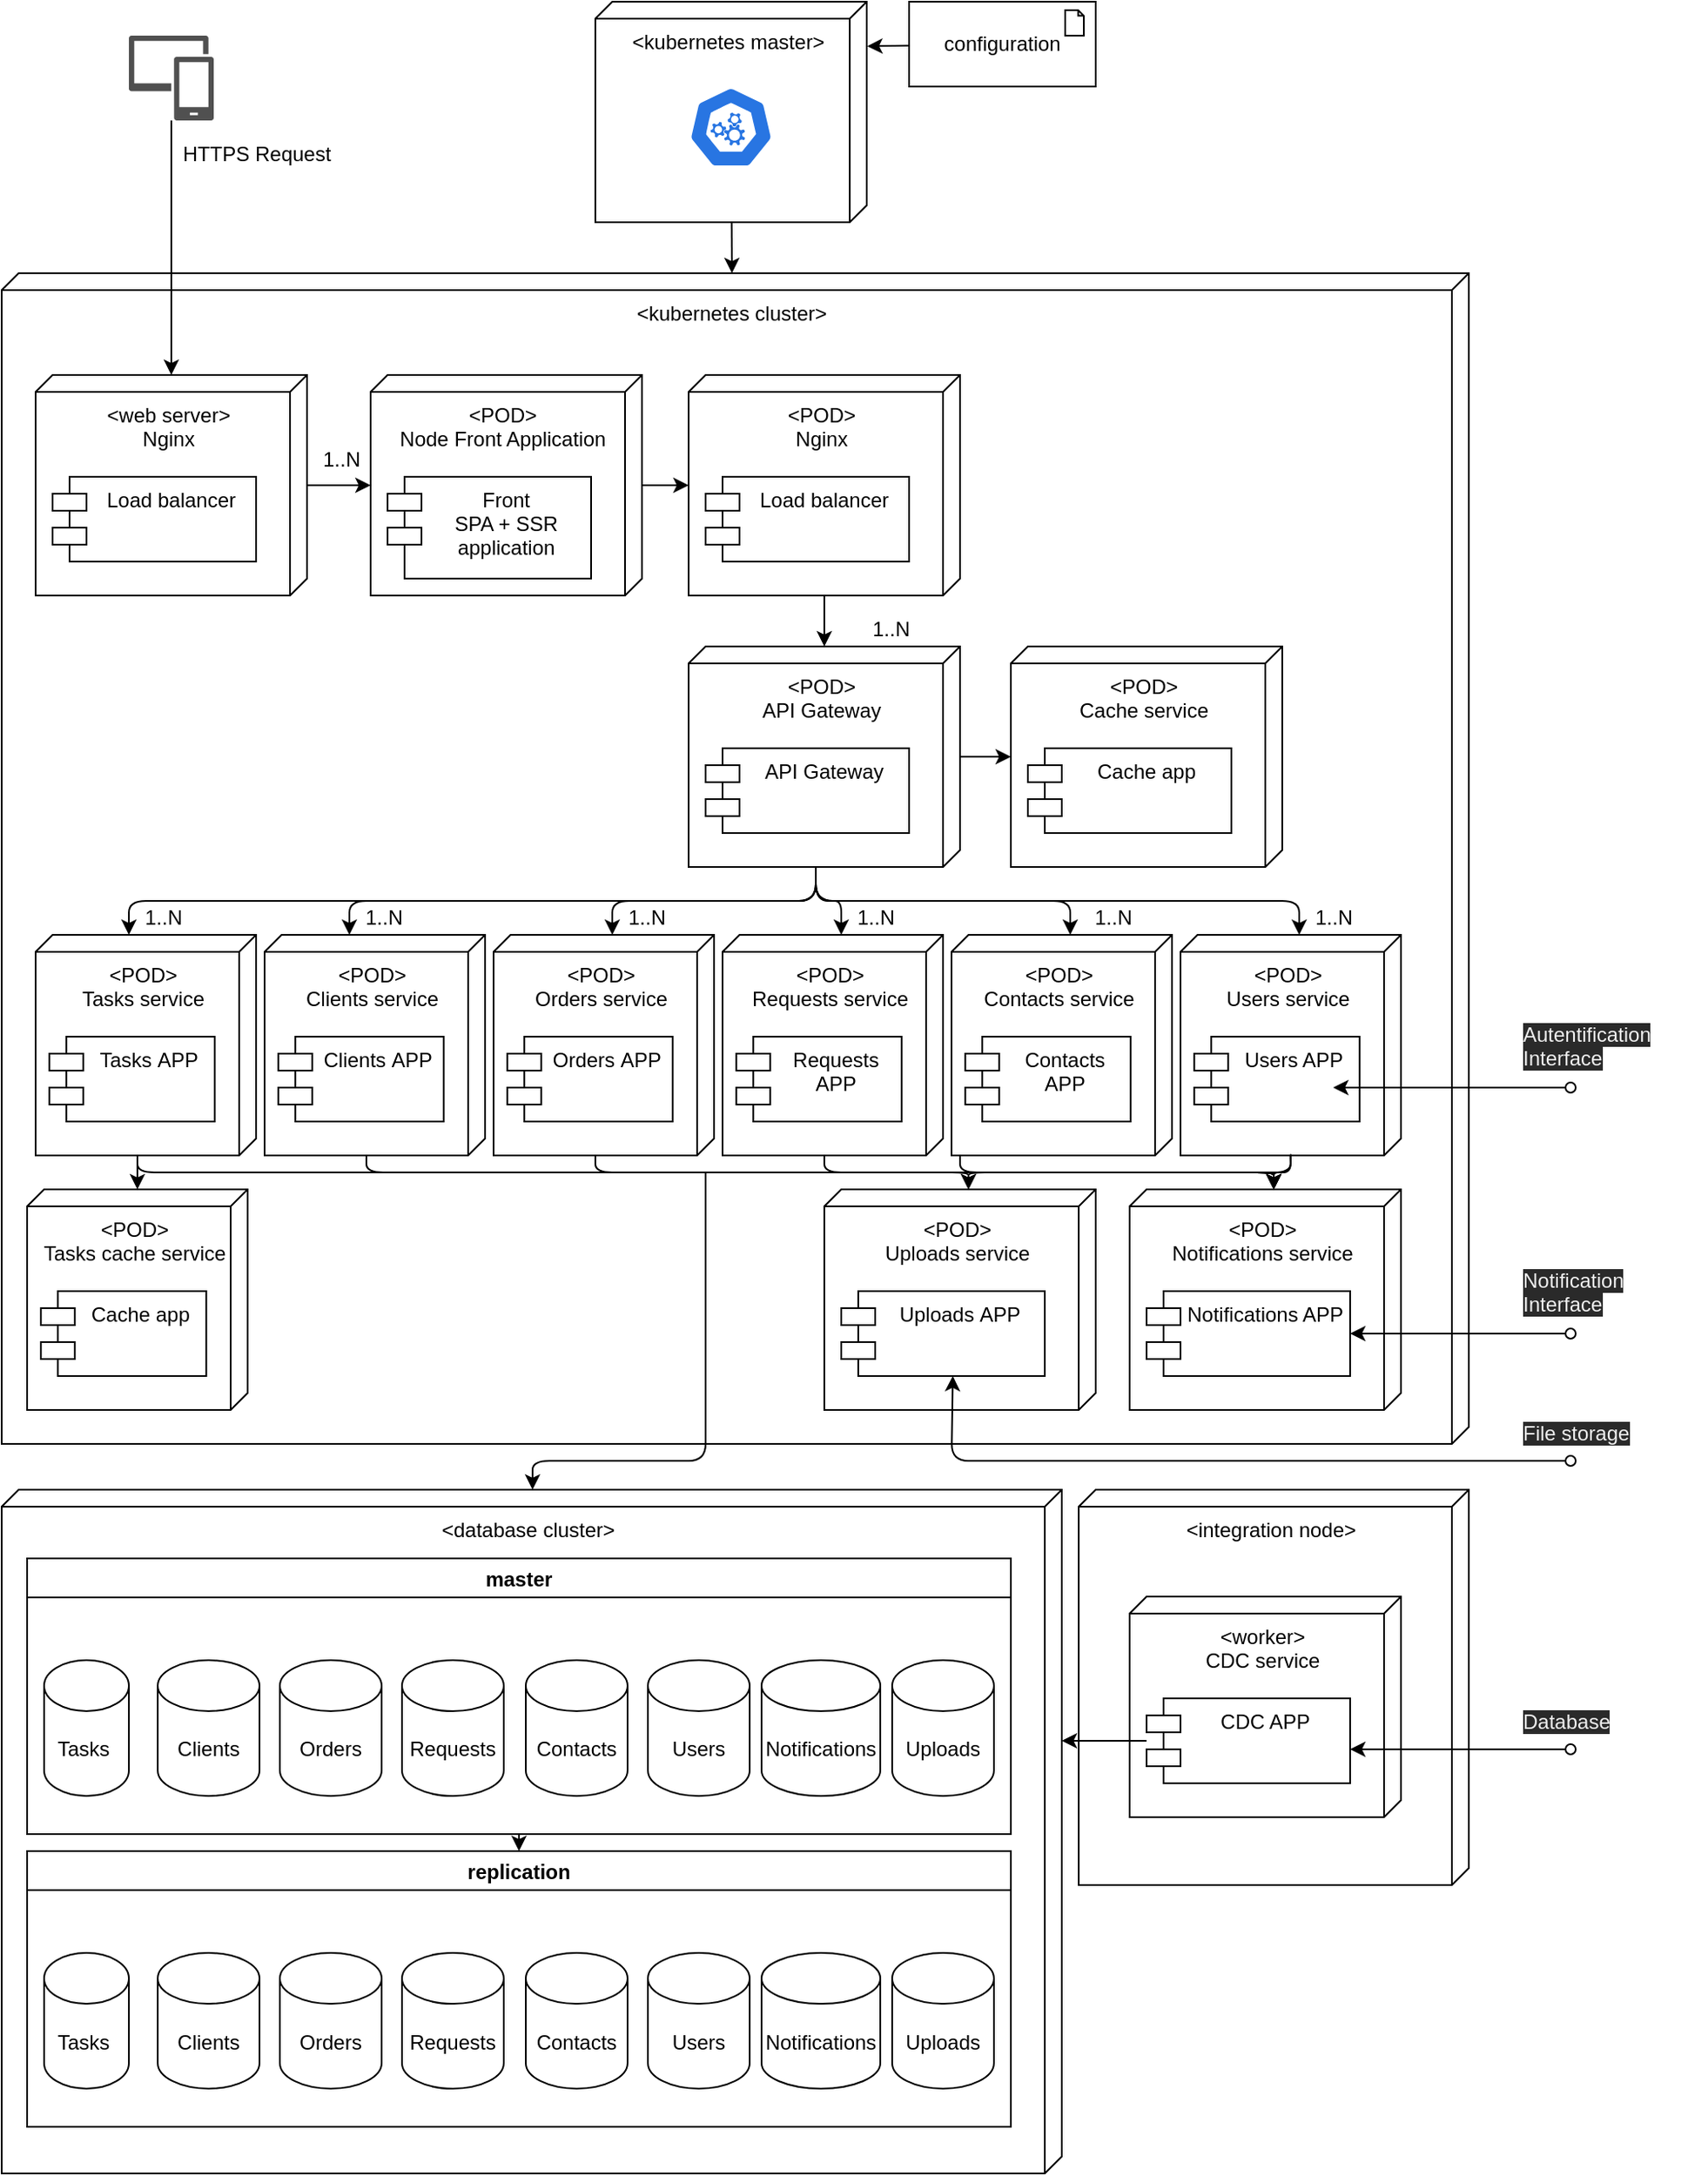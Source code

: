 <mxfile pages="4">
    <diagram name="deployment" id="a8BqA9UVd5ujnqgujZyD">
        <mxGraphModel dx="2200" dy="1107" grid="1" gridSize="10" guides="1" tooltips="1" connect="1" arrows="1" fold="1" page="1" pageScale="1" pageWidth="1169" pageHeight="827" math="0" shadow="0">
            <root>
                <mxCell id="_FKhUdgU6OP6JG6v3VSw-0"/>
                <mxCell id="_FKhUdgU6OP6JG6v3VSw-1" parent="_FKhUdgU6OP6JG6v3VSw-0"/>
                <mxCell id="101" value="&amp;lt;integration node&amp;gt;" style="verticalAlign=top;align=center;shape=cube;size=10;direction=south;fontStyle=0;html=1;boundedLbl=1;spacingLeft=5;" parent="_FKhUdgU6OP6JG6v3VSw-1" vertex="1">
                    <mxGeometry x="710" y="957" width="230" height="233" as="geometry"/>
                </mxCell>
                <mxCell id="2" value="&amp;lt;kubernetes cluster&amp;gt;" style="verticalAlign=top;align=center;shape=cube;size=10;direction=south;fontStyle=0;html=1;boundedLbl=1;spacingLeft=5;" parent="_FKhUdgU6OP6JG6v3VSw-1" vertex="1">
                    <mxGeometry x="75" y="240" width="865" height="690" as="geometry"/>
                </mxCell>
                <mxCell id="9" style="edgeStyle=none;html=1;" parent="_FKhUdgU6OP6JG6v3VSw-1" source="5" target="2" edge="1">
                    <mxGeometry relative="1" as="geometry"/>
                </mxCell>
                <mxCell id="18" value="" style="group" parent="_FKhUdgU6OP6JG6v3VSw-1" vertex="1" connectable="0">
                    <mxGeometry x="425" y="80" width="160" height="130" as="geometry"/>
                </mxCell>
                <mxCell id="5" value="&amp;lt;kubernetes master&amp;gt;" style="verticalAlign=top;align=center;shape=cube;size=10;direction=south;fontStyle=0;html=1;boundedLbl=1;spacingLeft=5;" parent="18" vertex="1">
                    <mxGeometry width="160" height="130" as="geometry"/>
                </mxCell>
                <mxCell id="8" value="" style="sketch=0;html=1;dashed=0;whitespace=wrap;fillColor=#2875E2;strokeColor=#ffffff;points=[[0.005,0.63,0],[0.1,0.2,0],[0.9,0.2,0],[0.5,0,0],[0.995,0.63,0],[0.72,0.99,0],[0.5,1,0],[0.28,0.99,0]];shape=mxgraph.kubernetes.icon;prIcon=master" parent="18" vertex="1">
                    <mxGeometry x="55" y="50" width="50" height="48" as="geometry"/>
                </mxCell>
                <mxCell id="19" value="" style="group" parent="_FKhUdgU6OP6JG6v3VSw-1" vertex="1" connectable="0">
                    <mxGeometry x="292.5" y="300" width="160" height="130" as="geometry"/>
                </mxCell>
                <mxCell id="15" value="&amp;lt;POD&amp;gt;&lt;br&gt;Node Front Application" style="verticalAlign=top;align=center;shape=cube;size=10;direction=south;html=1;boundedLbl=1;spacingLeft=5;" parent="19" vertex="1">
                    <mxGeometry width="160" height="130" as="geometry"/>
                </mxCell>
                <mxCell id="16" value="Front &#10;SPA + SSR &#10;application" style="shape=module;align=left;spacingLeft=20;align=center;verticalAlign=top;" parent="19" vertex="1">
                    <mxGeometry x="10" y="60" width="120" height="60" as="geometry"/>
                </mxCell>
                <mxCell id="20" value="" style="group" parent="_FKhUdgU6OP6JG6v3VSw-1" vertex="1" connectable="0">
                    <mxGeometry x="95" y="300" width="160" height="130" as="geometry"/>
                </mxCell>
                <mxCell id="21" value="&amp;lt;web server&amp;gt;&lt;br&gt;Nginx&lt;br&gt;&lt;br&gt;" style="verticalAlign=top;align=center;shape=cube;size=10;direction=south;html=1;boundedLbl=1;spacingLeft=5;" parent="20" vertex="1">
                    <mxGeometry width="160" height="130" relative="1" as="geometry">
                        <mxPoint as="offset"/>
                    </mxGeometry>
                </mxCell>
                <mxCell id="22" value="Load balancer" style="shape=module;align=left;spacingLeft=20;align=center;verticalAlign=top;" parent="20" vertex="1">
                    <mxGeometry x="10" y="60" width="120" height="50" as="geometry"/>
                </mxCell>
                <mxCell id="23" style="edgeStyle=none;html=1;" parent="20" source="21" target="15" edge="1">
                    <mxGeometry relative="1" as="geometry"/>
                </mxCell>
                <mxCell id="24" value="1..N" style="text;html=1;align=center;verticalAlign=middle;resizable=0;points=[];autosize=1;strokeColor=none;fillColor=none;" parent="_FKhUdgU6OP6JG6v3VSw-1" vertex="1">
                    <mxGeometry x="255" y="340" width="40" height="20" as="geometry"/>
                </mxCell>
                <mxCell id="30" value="" style="group" parent="_FKhUdgU6OP6JG6v3VSw-1" vertex="1" connectable="0">
                    <mxGeometry x="480" y="460" width="160" height="130" as="geometry"/>
                </mxCell>
                <mxCell id="31" value="&amp;lt;POD&amp;gt;&lt;br&gt;API Gateway" style="verticalAlign=top;align=center;shape=cube;size=10;direction=south;html=1;boundedLbl=1;spacingLeft=5;" parent="30" vertex="1">
                    <mxGeometry width="160" height="130" as="geometry"/>
                </mxCell>
                <mxCell id="32" value="API Gateway" style="shape=module;align=left;spacingLeft=20;align=center;verticalAlign=top;" parent="30" vertex="1">
                    <mxGeometry x="10" y="60" width="120" height="50" as="geometry"/>
                </mxCell>
                <mxCell id="33" value="" style="group" parent="_FKhUdgU6OP6JG6v3VSw-1" vertex="1" connectable="0">
                    <mxGeometry x="480" y="300" width="160" height="130" as="geometry"/>
                </mxCell>
                <mxCell id="34" value="&amp;lt;POD&amp;gt;&lt;br&gt;Nginx&lt;br&gt;" style="verticalAlign=top;align=center;shape=cube;size=10;direction=south;html=1;boundedLbl=1;spacingLeft=5;" parent="33" vertex="1">
                    <mxGeometry width="160" height="130" relative="1" as="geometry">
                        <mxPoint as="offset"/>
                    </mxGeometry>
                </mxCell>
                <mxCell id="35" value="Load balancer" style="shape=module;align=left;spacingLeft=20;align=center;verticalAlign=top;" parent="33" vertex="1">
                    <mxGeometry x="10" y="60" width="120" height="50" as="geometry"/>
                </mxCell>
                <mxCell id="36" style="edgeStyle=none;html=1;" parent="33" source="34" edge="1">
                    <mxGeometry relative="1" as="geometry"/>
                </mxCell>
                <mxCell id="37" style="edgeStyle=none;html=1;" parent="33" source="34" target="31" edge="1">
                    <mxGeometry relative="1" as="geometry"/>
                </mxCell>
                <mxCell id="41" value="" style="group" parent="_FKhUdgU6OP6JG6v3VSw-1" vertex="1" connectable="0">
                    <mxGeometry x="95" y="630" width="130" height="130" as="geometry"/>
                </mxCell>
                <mxCell id="42" value="&amp;lt;POD&amp;gt;&lt;br&gt;Tasks service" style="verticalAlign=top;align=center;shape=cube;size=10;direction=south;html=1;boundedLbl=1;spacingLeft=5;" parent="41" vertex="1">
                    <mxGeometry width="130" height="130" as="geometry"/>
                </mxCell>
                <mxCell id="43" value="Tasks APP" style="shape=module;align=left;spacingLeft=20;align=center;verticalAlign=top;" parent="41" vertex="1">
                    <mxGeometry x="8.125" y="60" width="97.5" height="50" as="geometry"/>
                </mxCell>
                <mxCell id="50" value="" style="group" parent="_FKhUdgU6OP6JG6v3VSw-1" vertex="1" connectable="0">
                    <mxGeometry x="670" y="460" width="160" height="130" as="geometry"/>
                </mxCell>
                <mxCell id="51" value="&amp;lt;POD&amp;gt;&lt;br&gt;Cache service" style="verticalAlign=top;align=center;shape=cube;size=10;direction=south;html=1;boundedLbl=1;spacingLeft=5;" parent="50" vertex="1">
                    <mxGeometry width="160" height="130" as="geometry"/>
                </mxCell>
                <mxCell id="52" value="Cache app" style="shape=module;align=left;spacingLeft=20;align=center;verticalAlign=top;" parent="50" vertex="1">
                    <mxGeometry x="10" y="60" width="120" height="50" as="geometry"/>
                </mxCell>
                <mxCell id="57" style="edgeStyle=none;html=1;" parent="_FKhUdgU6OP6JG6v3VSw-1" source="56" target="21" edge="1">
                    <mxGeometry relative="1" as="geometry"/>
                </mxCell>
                <mxCell id="56" value="" style="sketch=0;pointerEvents=1;shadow=0;dashed=0;html=1;strokeColor=none;labelPosition=center;verticalLabelPosition=bottom;verticalAlign=top;align=center;fillColor=#505050;shape=mxgraph.mscae.intune.device_group" parent="_FKhUdgU6OP6JG6v3VSw-1" vertex="1">
                    <mxGeometry x="150" y="100" width="50" height="50" as="geometry"/>
                </mxCell>
                <mxCell id="58" value="HTTPS Request" style="text;html=1;align=center;verticalAlign=middle;resizable=0;points=[];autosize=1;strokeColor=none;fillColor=none;" parent="_FKhUdgU6OP6JG6v3VSw-1" vertex="1">
                    <mxGeometry x="175" y="160" width="100" height="20" as="geometry"/>
                </mxCell>
                <mxCell id="62" value="" style="group" parent="_FKhUdgU6OP6JG6v3VSw-1" vertex="1" connectable="0">
                    <mxGeometry x="740" y="780" width="160" height="130" as="geometry"/>
                </mxCell>
                <mxCell id="63" value="&amp;lt;POD&amp;gt;&lt;br&gt;Notifications&amp;nbsp;service" style="verticalAlign=top;align=center;shape=cube;size=10;direction=south;html=1;boundedLbl=1;spacingLeft=5;" parent="62" vertex="1">
                    <mxGeometry width="160" height="130" as="geometry"/>
                </mxCell>
                <mxCell id="64" value="Notifications APP" style="shape=module;align=left;spacingLeft=20;align=center;verticalAlign=top;" parent="62" vertex="1">
                    <mxGeometry x="10" y="60" width="120" height="50" as="geometry"/>
                </mxCell>
                <mxCell id="70" style="edgeStyle=none;html=1;" parent="_FKhUdgU6OP6JG6v3VSw-1" source="15" target="34" edge="1">
                    <mxGeometry relative="1" as="geometry"/>
                </mxCell>
                <mxCell id="71" value="1..N" style="text;html=1;align=center;verticalAlign=middle;resizable=0;points=[];autosize=1;strokeColor=none;fillColor=none;" parent="_FKhUdgU6OP6JG6v3VSw-1" vertex="1">
                    <mxGeometry x="579" y="440" width="40" height="20" as="geometry"/>
                </mxCell>
                <mxCell id="72" style="edgeStyle=none;html=1;entryX=0;entryY=0;entryDx=0;entryDy=75;entryPerimeter=0;exitX=0;exitY=0;exitDx=130;exitDy=85;exitPerimeter=0;" parent="_FKhUdgU6OP6JG6v3VSw-1" source="31" target="42" edge="1">
                    <mxGeometry relative="1" as="geometry">
                        <Array as="points">
                            <mxPoint x="555" y="610"/>
                            <mxPoint x="370" y="610"/>
                            <mxPoint x="150" y="610"/>
                        </Array>
                        <mxPoint x="559" y="590" as="sourcePoint"/>
                    </mxGeometry>
                </mxCell>
                <mxCell id="73" style="edgeStyle=none;html=1;exitX=0;exitY=0;exitDx=130;exitDy=85;exitPerimeter=0;entryX=0;entryY=0;entryDx=0;entryDy=75;entryPerimeter=0;" parent="_FKhUdgU6OP6JG6v3VSw-1" source="31" edge="1">
                    <mxGeometry relative="1" as="geometry">
                        <Array as="points">
                            <mxPoint x="555" y="610"/>
                            <mxPoint x="280" y="610"/>
                        </Array>
                        <mxPoint x="280" y="630" as="targetPoint"/>
                    </mxGeometry>
                </mxCell>
                <mxCell id="74" style="edgeStyle=none;html=1;entryX=0;entryY=0;entryDx=0;entryDy=60;entryPerimeter=0;exitX=0;exitY=0;exitDx=130;exitDy=85;exitPerimeter=0;" parent="_FKhUdgU6OP6JG6v3VSw-1" source="31" target="167" edge="1">
                    <mxGeometry relative="1" as="geometry">
                        <Array as="points">
                            <mxPoint x="555" y="610"/>
                            <mxPoint x="435" y="610"/>
                        </Array>
                        <mxPoint x="465" y="630" as="targetPoint"/>
                    </mxGeometry>
                </mxCell>
                <mxCell id="75" style="edgeStyle=none;html=1;entryX=0;entryY=0;entryDx=0;entryDy=60;entryPerimeter=0;exitX=0;exitY=0;exitDx=130;exitDy=85;exitPerimeter=0;" parent="_FKhUdgU6OP6JG6v3VSw-1" target="170" edge="1" source="31">
                    <mxGeometry relative="1" as="geometry">
                        <mxPoint x="570" y="590" as="sourcePoint"/>
                        <Array as="points">
                            <mxPoint x="555" y="610"/>
                            <mxPoint x="705" y="610"/>
                        </Array>
                        <mxPoint x="655" y="630" as="targetPoint"/>
                    </mxGeometry>
                </mxCell>
                <mxCell id="76" style="edgeStyle=none;html=1;entryX=0;entryY=0;entryDx=0;entryDy=60;entryPerimeter=0;exitX=0;exitY=0;exitDx=130;exitDy=85;exitPerimeter=0;" parent="_FKhUdgU6OP6JG6v3VSw-1" target="150" edge="1" source="31">
                    <mxGeometry relative="1" as="geometry">
                        <mxPoint x="570" y="590" as="sourcePoint"/>
                        <Array as="points">
                            <mxPoint x="555" y="610"/>
                            <mxPoint x="840" y="610"/>
                        </Array>
                        <mxPoint x="815" y="630" as="targetPoint"/>
                    </mxGeometry>
                </mxCell>
                <mxCell id="77" value="&amp;lt;database cluster&amp;gt;" style="verticalAlign=top;align=center;shape=cube;size=10;direction=south;fontStyle=0;html=1;boundedLbl=1;spacingLeft=5;" parent="_FKhUdgU6OP6JG6v3VSw-1" vertex="1">
                    <mxGeometry x="75" y="957" width="625" height="403" as="geometry"/>
                </mxCell>
                <mxCell id="65" value="" style="group" parent="_FKhUdgU6OP6JG6v3VSw-1" vertex="1" connectable="0">
                    <mxGeometry x="740" y="1020" width="160" height="130" as="geometry"/>
                </mxCell>
                <mxCell id="66" value="&amp;lt;worker&amp;gt;&lt;br&gt;CDC service" style="verticalAlign=top;align=center;shape=cube;size=10;direction=south;html=1;boundedLbl=1;spacingLeft=5;" parent="65" vertex="1">
                    <mxGeometry width="160" height="130" as="geometry"/>
                </mxCell>
                <mxCell id="67" value="CDC APP" style="shape=module;align=left;spacingLeft=20;align=center;verticalAlign=top;" parent="65" vertex="1">
                    <mxGeometry x="10" y="60" width="120" height="50" as="geometry"/>
                </mxCell>
                <mxCell id="79" style="edgeStyle=none;html=1;startArrow=classic;startFill=1;endArrow=oval;endFill=0;exitX=1;exitY=0.5;exitDx=0;exitDy=0;" parent="_FKhUdgU6OP6JG6v3VSw-1" source="64" edge="1">
                    <mxGeometry relative="1" as="geometry">
                        <mxPoint x="1000" y="865" as="targetPoint"/>
                    </mxGeometry>
                </mxCell>
                <mxCell id="80" value="&lt;span style=&quot;color: rgb(240 , 240 , 240) ; font-family: &amp;#34;helvetica&amp;#34; ; font-size: 12px ; font-style: normal ; font-weight: 400 ; letter-spacing: normal ; text-align: center ; text-indent: 0px ; text-transform: none ; word-spacing: 0px ; background-color: rgb(42 , 42 , 42) ; display: inline ; float: none&quot;&gt;Notification Interface&lt;/span&gt;" style="text;whiteSpace=wrap;html=1;fillColor=none;" parent="_FKhUdgU6OP6JG6v3VSw-1" vertex="1">
                    <mxGeometry x="970" y="820" width="110" height="40" as="geometry"/>
                </mxCell>
                <mxCell id="81" style="edgeStyle=none;html=1;startArrow=classic;startFill=1;endArrow=oval;endFill=0;exitX=1;exitY=0.5;exitDx=0;exitDy=0;" parent="_FKhUdgU6OP6JG6v3VSw-1" edge="1">
                    <mxGeometry relative="1" as="geometry">
                        <mxPoint x="1000" y="1110" as="targetPoint"/>
                        <mxPoint x="870" y="1110" as="sourcePoint"/>
                    </mxGeometry>
                </mxCell>
                <mxCell id="82" value="&lt;span style=&quot;color: rgb(240 , 240 , 240) ; font-family: &amp;#34;helvetica&amp;#34; ; font-size: 12px ; font-style: normal ; font-weight: 400 ; letter-spacing: normal ; text-align: center ; text-indent: 0px ; text-transform: none ; word-spacing: 0px ; background-color: rgb(42 , 42 , 42) ; display: inline ; float: none&quot;&gt;Database&lt;/span&gt;" style="text;whiteSpace=wrap;html=1;fillColor=none;" parent="_FKhUdgU6OP6JG6v3VSw-1" vertex="1">
                    <mxGeometry x="970" y="1080" width="110" height="35" as="geometry"/>
                </mxCell>
                <mxCell id="83" style="edgeStyle=none;html=1;startArrow=none;startFill=0;endArrow=classic;endFill=1;entryX=0;entryY=0;entryDx=0;entryDy=75;entryPerimeter=0;exitX=0.999;exitY=0.502;exitDx=0;exitDy=0;exitPerimeter=0;" parent="_FKhUdgU6OP6JG6v3VSw-1" source="150" target="63" edge="1">
                    <mxGeometry relative="1" as="geometry">
                        <mxPoint x="810" y="760" as="sourcePoint"/>
                        <Array as="points">
                            <mxPoint x="835" y="770"/>
                            <mxPoint x="825" y="770"/>
                        </Array>
                    </mxGeometry>
                </mxCell>
                <mxCell id="84" style="edgeStyle=none;html=1;startArrow=none;startFill=0;endArrow=classic;endFill=1;entryX=0;entryY=0;entryDx=0;entryDy=75;entryPerimeter=0;" parent="_FKhUdgU6OP6JG6v3VSw-1" edge="1" target="63">
                    <mxGeometry relative="1" as="geometry">
                        <mxPoint x="640" y="760" as="sourcePoint"/>
                        <mxPoint x="810" y="780" as="targetPoint"/>
                        <Array as="points">
                            <mxPoint x="640" y="770"/>
                            <mxPoint x="825" y="770"/>
                        </Array>
                    </mxGeometry>
                </mxCell>
                <mxCell id="85" style="edgeStyle=none;html=1;startArrow=none;startFill=0;endArrow=classic;endFill=1;exitX=0;exitY=0;exitDx=130;exitDy=70;exitPerimeter=0;entryX=0;entryY=0;entryDx=0;entryDy=75;entryPerimeter=0;" parent="_FKhUdgU6OP6JG6v3VSw-1" source="167" edge="1" target="63">
                    <mxGeometry relative="1" as="geometry">
                        <mxPoint x="455" y="760" as="sourcePoint"/>
                        <mxPoint x="810" y="780" as="targetPoint"/>
                        <Array as="points">
                            <mxPoint x="425" y="770"/>
                            <mxPoint x="825" y="770"/>
                        </Array>
                    </mxGeometry>
                </mxCell>
                <mxCell id="86" style="edgeStyle=none;html=1;startArrow=none;startFill=0;endArrow=classic;endFill=1;exitX=0;exitY=0;exitDx=130;exitDy=70;exitPerimeter=0;entryX=0;entryY=0;entryDx=0;entryDy=75;entryPerimeter=0;" parent="_FKhUdgU6OP6JG6v3VSw-1" source="176" edge="1" target="63">
                    <mxGeometry relative="1" as="geometry">
                        <mxPoint x="270" y="760" as="sourcePoint"/>
                        <mxPoint x="810" y="780" as="targetPoint"/>
                        <Array as="points">
                            <mxPoint x="290" y="770"/>
                            <mxPoint x="825" y="770"/>
                        </Array>
                    </mxGeometry>
                </mxCell>
                <mxCell id="87" style="edgeStyle=none;html=1;startArrow=none;startFill=0;endArrow=classic;endFill=1;exitX=0;exitY=0;exitDx=130;exitDy=70;exitPerimeter=0;entryX=0;entryY=0;entryDx=0;entryDy=75;entryPerimeter=0;" parent="_FKhUdgU6OP6JG6v3VSw-1" source="42" edge="1" target="63">
                    <mxGeometry relative="1" as="geometry">
                        <mxPoint x="324.5" y="760" as="sourcePoint"/>
                        <mxPoint x="809.5" y="780" as="targetPoint"/>
                        <Array as="points">
                            <mxPoint x="155" y="770"/>
                            <mxPoint x="825" y="770"/>
                        </Array>
                    </mxGeometry>
                </mxCell>
                <mxCell id="88" style="edgeStyle=none;html=1;startArrow=none;startFill=0;endArrow=classic;endFill=1;" parent="_FKhUdgU6OP6JG6v3VSw-1" source="31" edge="1">
                    <mxGeometry relative="1" as="geometry">
                        <mxPoint x="670" y="525" as="targetPoint"/>
                    </mxGeometry>
                </mxCell>
                <mxCell id="89" value="" style="group" parent="_FKhUdgU6OP6JG6v3VSw-1" vertex="1" connectable="0">
                    <mxGeometry x="90" y="780" width="130" height="130" as="geometry"/>
                </mxCell>
                <mxCell id="90" value="&amp;lt;POD&amp;gt;&lt;br&gt;Tasks&amp;nbsp;cache service" style="verticalAlign=top;align=center;shape=cube;size=10;direction=south;html=1;boundedLbl=1;spacingLeft=5;" parent="89" vertex="1">
                    <mxGeometry width="130" height="130" as="geometry"/>
                </mxCell>
                <mxCell id="91" value="Cache app" style="shape=module;align=left;spacingLeft=20;align=center;verticalAlign=top;" parent="89" vertex="1">
                    <mxGeometry x="8.125" y="60" width="97.5" height="50" as="geometry"/>
                </mxCell>
                <mxCell id="92" style="edgeStyle=none;html=1;startArrow=none;startFill=0;endArrow=classic;endFill=1;exitX=0;exitY=0;exitDx=130;exitDy=70;exitPerimeter=0;" parent="_FKhUdgU6OP6JG6v3VSw-1" source="42" target="90" edge="1">
                    <mxGeometry relative="1" as="geometry"/>
                </mxCell>
                <mxCell id="135" style="edgeStyle=none;html=1;entryX=0.5;entryY=0;entryDx=0;entryDy=0;startArrow=none;startFill=0;endArrow=classic;endFill=1;" parent="_FKhUdgU6OP6JG6v3VSw-1" source="106" target="125" edge="1">
                    <mxGeometry relative="1" as="geometry"/>
                </mxCell>
                <mxCell id="106" value="master" style="swimlane;" parent="_FKhUdgU6OP6JG6v3VSw-1" vertex="1">
                    <mxGeometry x="90" y="997.5" width="580" height="162.5" as="geometry"/>
                </mxCell>
                <mxCell id="122" value="Clients" style="shape=cylinder3;whiteSpace=wrap;html=1;boundedLbl=1;backgroundOutline=1;size=15;" parent="106" vertex="1">
                    <mxGeometry x="77" y="60" width="60" height="80" as="geometry"/>
                </mxCell>
                <mxCell id="182" value="Orders" style="shape=cylinder3;whiteSpace=wrap;html=1;boundedLbl=1;backgroundOutline=1;size=15;" vertex="1" parent="106">
                    <mxGeometry x="149" y="60" width="60" height="80" as="geometry"/>
                </mxCell>
                <mxCell id="121" value="Contacts" style="shape=cylinder3;whiteSpace=wrap;html=1;boundedLbl=1;backgroundOutline=1;size=15;" parent="106" vertex="1">
                    <mxGeometry x="294" y="60" width="60" height="80" as="geometry"/>
                </mxCell>
                <mxCell id="120" value="&lt;span&gt;Requests&lt;/span&gt;" style="shape=cylinder3;whiteSpace=wrap;html=1;boundedLbl=1;backgroundOutline=1;size=15;" parent="106" vertex="1">
                    <mxGeometry x="221" y="60" width="60" height="80" as="geometry"/>
                </mxCell>
                <mxCell id="119" value="&lt;span&gt;Tasks&amp;nbsp;&lt;/span&gt;" style="shape=cylinder3;whiteSpace=wrap;html=1;boundedLbl=1;backgroundOutline=1;size=15;" parent="_FKhUdgU6OP6JG6v3VSw-1" vertex="1">
                    <mxGeometry x="100" y="1057.5" width="50" height="80" as="geometry"/>
                </mxCell>
                <mxCell id="123" value="&lt;span&gt;Users&lt;/span&gt;" style="shape=cylinder3;whiteSpace=wrap;html=1;boundedLbl=1;backgroundOutline=1;size=15;" parent="_FKhUdgU6OP6JG6v3VSw-1" vertex="1">
                    <mxGeometry x="456" y="1057.5" width="60" height="80" as="geometry"/>
                </mxCell>
                <mxCell id="124" value="Notifications" style="shape=cylinder3;whiteSpace=wrap;html=1;boundedLbl=1;backgroundOutline=1;size=15;" parent="_FKhUdgU6OP6JG6v3VSw-1" vertex="1">
                    <mxGeometry x="523" y="1057.5" width="70" height="80" as="geometry"/>
                </mxCell>
                <mxCell id="125" value="replication" style="swimlane;startSize=23;" parent="_FKhUdgU6OP6JG6v3VSw-1" vertex="1">
                    <mxGeometry x="90" y="1170" width="580" height="162.5" as="geometry"/>
                </mxCell>
                <mxCell id="132" style="edgeStyle=none;html=1;startArrow=none;startFill=0;endArrow=classic;endFill=1;" parent="_FKhUdgU6OP6JG6v3VSw-1" source="67" edge="1">
                    <mxGeometry relative="1" as="geometry">
                        <mxPoint x="700" y="1105" as="targetPoint"/>
                    </mxGeometry>
                </mxCell>
                <mxCell id="134" style="edgeStyle=none;html=1;startArrow=none;startFill=0;endArrow=classic;endFill=1;entryX=0.202;entryY=-0.002;entryDx=0;entryDy=0;entryPerimeter=0;" parent="_FKhUdgU6OP6JG6v3VSw-1" source="133" target="5" edge="1">
                    <mxGeometry relative="1" as="geometry"/>
                </mxCell>
                <mxCell id="133" value="configuration" style="html=1;outlineConnect=0;whiteSpace=wrap;fillColor=none;shape=mxgraph.archimate.application;appType=artifact" parent="_FKhUdgU6OP6JG6v3VSw-1" vertex="1">
                    <mxGeometry x="610" y="80" width="110" height="50" as="geometry"/>
                </mxCell>
                <mxCell id="136" style="edgeStyle=none;html=1;startArrow=none;startFill=0;endArrow=classic;endFill=1;" parent="_FKhUdgU6OP6JG6v3VSw-1" target="77" edge="1">
                    <mxGeometry relative="1" as="geometry">
                        <mxPoint x="490" y="770" as="sourcePoint"/>
                        <Array as="points">
                            <mxPoint x="490" y="940"/>
                            <mxPoint x="388" y="940"/>
                        </Array>
                    </mxGeometry>
                </mxCell>
                <mxCell id="137" value="1..N" style="text;html=1;align=center;verticalAlign=middle;resizable=0;points=[];autosize=1;strokeColor=none;fillColor=none;" parent="_FKhUdgU6OP6JG6v3VSw-1" vertex="1">
                    <mxGeometry x="150" y="610" width="40" height="20" as="geometry"/>
                </mxCell>
                <mxCell id="138" value="1..N" style="text;html=1;align=center;verticalAlign=middle;resizable=0;points=[];autosize=1;strokeColor=none;fillColor=none;" parent="_FKhUdgU6OP6JG6v3VSw-1" vertex="1">
                    <mxGeometry x="280" y="610" width="40" height="20" as="geometry"/>
                </mxCell>
                <mxCell id="139" value="1..N" style="text;html=1;align=center;verticalAlign=middle;resizable=0;points=[];autosize=1;strokeColor=none;fillColor=none;" parent="_FKhUdgU6OP6JG6v3VSw-1" vertex="1">
                    <mxGeometry x="435" y="610" width="40" height="20" as="geometry"/>
                </mxCell>
                <mxCell id="140" value="1..N" style="text;html=1;align=center;verticalAlign=middle;resizable=0;points=[];autosize=1;strokeColor=none;fillColor=none;" parent="_FKhUdgU6OP6JG6v3VSw-1" vertex="1">
                    <mxGeometry x="710" y="610" width="40" height="20" as="geometry"/>
                </mxCell>
                <mxCell id="141" value="1..N" style="text;html=1;align=center;verticalAlign=middle;resizable=0;points=[];autosize=1;strokeColor=none;fillColor=none;" parent="_FKhUdgU6OP6JG6v3VSw-1" vertex="1">
                    <mxGeometry x="840" y="610" width="40" height="20" as="geometry"/>
                </mxCell>
                <mxCell id="143" value="" style="group" vertex="1" connectable="0" parent="_FKhUdgU6OP6JG6v3VSw-1">
                    <mxGeometry x="560" y="780" width="160" height="130" as="geometry"/>
                </mxCell>
                <mxCell id="144" value="&amp;lt;POD&amp;gt;&lt;br&gt;Uploads service" style="verticalAlign=top;align=center;shape=cube;size=10;direction=south;html=1;boundedLbl=1;spacingLeft=5;" vertex="1" parent="143">
                    <mxGeometry width="160" height="130" as="geometry"/>
                </mxCell>
                <mxCell id="145" value="Uploads APP" style="shape=module;align=left;spacingLeft=20;align=center;verticalAlign=top;" vertex="1" parent="143">
                    <mxGeometry x="10" y="60" width="120" height="50" as="geometry"/>
                </mxCell>
                <mxCell id="149" value="" style="group" vertex="1" connectable="0" parent="_FKhUdgU6OP6JG6v3VSw-1">
                    <mxGeometry x="770" y="630" width="130" height="130" as="geometry"/>
                </mxCell>
                <mxCell id="150" value="&amp;lt;POD&amp;gt;&lt;br&gt;Users service" style="verticalAlign=top;align=center;shape=cube;size=10;direction=south;html=1;boundedLbl=1;spacingLeft=5;" vertex="1" parent="149">
                    <mxGeometry width="130" height="130" as="geometry"/>
                </mxCell>
                <mxCell id="151" value="Users APP" style="shape=module;align=left;spacingLeft=20;align=center;verticalAlign=top;" vertex="1" parent="149">
                    <mxGeometry x="8.125" y="60" width="97.5" height="50" as="geometry"/>
                </mxCell>
                <mxCell id="152" style="edgeStyle=none;html=1;startArrow=classic;startFill=1;endArrow=oval;endFill=0;exitX=1;exitY=0.5;exitDx=0;exitDy=0;" edge="1" parent="_FKhUdgU6OP6JG6v3VSw-1">
                    <mxGeometry relative="1" as="geometry">
                        <mxPoint x="1000" y="720" as="targetPoint"/>
                        <mxPoint x="860" y="720" as="sourcePoint"/>
                    </mxGeometry>
                </mxCell>
                <mxCell id="153" value="&lt;span style=&quot;color: rgb(240 , 240 , 240) ; font-family: &amp;#34;helvetica&amp;#34; ; font-size: 12px ; font-style: normal ; font-weight: 400 ; letter-spacing: normal ; text-align: center ; text-indent: 0px ; text-transform: none ; word-spacing: 0px ; background-color: rgb(42 , 42 , 42) ; display: inline ; float: none&quot;&gt;Autentification&lt;br&gt;Interface&lt;/span&gt;" style="text;whiteSpace=wrap;html=1;fillColor=none;" vertex="1" parent="_FKhUdgU6OP6JG6v3VSw-1">
                    <mxGeometry x="970" y="675" width="110" height="40" as="geometry"/>
                </mxCell>
                <mxCell id="154" style="edgeStyle=none;html=1;startArrow=classic;startFill=1;endArrow=oval;endFill=0;exitX=0.548;exitY=0.999;exitDx=0;exitDy=0;exitPerimeter=0;" edge="1" parent="_FKhUdgU6OP6JG6v3VSw-1" source="145">
                    <mxGeometry relative="1" as="geometry">
                        <mxPoint x="1000" y="940" as="targetPoint"/>
                        <mxPoint x="860" y="940" as="sourcePoint"/>
                        <Array as="points">
                            <mxPoint x="635" y="940"/>
                        </Array>
                    </mxGeometry>
                </mxCell>
                <mxCell id="155" value="&lt;span style=&quot;color: rgb(240 , 240 , 240) ; font-family: &amp;#34;helvetica&amp;#34; ; font-size: 12px ; font-style: normal ; font-weight: 400 ; letter-spacing: normal ; text-align: center ; text-indent: 0px ; text-transform: none ; word-spacing: 0px ; background-color: rgb(42 , 42 , 42) ; display: inline ; float: none&quot;&gt;File storage&lt;br&gt;&lt;/span&gt;" style="text;whiteSpace=wrap;html=1;fillColor=none;" vertex="1" parent="_FKhUdgU6OP6JG6v3VSw-1">
                    <mxGeometry x="970" y="910" width="110" height="40" as="geometry"/>
                </mxCell>
                <mxCell id="158" value="&lt;span&gt;Uploads&lt;/span&gt;" style="shape=cylinder3;whiteSpace=wrap;html=1;boundedLbl=1;backgroundOutline=1;size=15;" vertex="1" parent="_FKhUdgU6OP6JG6v3VSw-1">
                    <mxGeometry x="600" y="1057.5" width="60" height="80" as="geometry"/>
                </mxCell>
                <mxCell id="172" value="" style="group" vertex="1" connectable="0" parent="_FKhUdgU6OP6JG6v3VSw-1">
                    <mxGeometry x="500" y="630" width="130" height="130" as="geometry"/>
                </mxCell>
                <mxCell id="173" value="&amp;lt;POD&amp;gt;&lt;br&gt;Requests service" style="verticalAlign=top;align=center;shape=cube;size=10;direction=south;html=1;boundedLbl=1;spacingLeft=5;" vertex="1" parent="172">
                    <mxGeometry width="130" height="130" as="geometry"/>
                </mxCell>
                <mxCell id="174" value="Requests&#10;APP" style="shape=module;align=left;spacingLeft=20;align=center;verticalAlign=top;" vertex="1" parent="172">
                    <mxGeometry x="8.125" y="60" width="97.5" height="50" as="geometry"/>
                </mxCell>
                <mxCell id="175" value="" style="group" vertex="1" connectable="0" parent="_FKhUdgU6OP6JG6v3VSw-1">
                    <mxGeometry x="230" y="630" width="130" height="130" as="geometry"/>
                </mxCell>
                <mxCell id="176" value="&amp;lt;POD&amp;gt;&lt;br&gt;Clients service" style="verticalAlign=top;align=center;shape=cube;size=10;direction=south;html=1;boundedLbl=1;spacingLeft=5;" vertex="1" parent="175">
                    <mxGeometry width="130" height="130" as="geometry"/>
                </mxCell>
                <mxCell id="177" value="Clients APP" style="shape=module;align=left;spacingLeft=20;align=center;verticalAlign=top;" vertex="1" parent="175">
                    <mxGeometry x="8.125" y="60" width="97.5" height="50" as="geometry"/>
                </mxCell>
                <mxCell id="166" value="" style="group" vertex="1" connectable="0" parent="_FKhUdgU6OP6JG6v3VSw-1">
                    <mxGeometry x="365" y="630" width="130" height="130" as="geometry"/>
                </mxCell>
                <mxCell id="167" value="&amp;lt;POD&amp;gt;&lt;br&gt;Orders service" style="verticalAlign=top;align=center;shape=cube;size=10;direction=south;html=1;boundedLbl=1;spacingLeft=5;" vertex="1" parent="166">
                    <mxGeometry width="130" height="130" as="geometry"/>
                </mxCell>
                <mxCell id="168" value="Orders APP" style="shape=module;align=left;spacingLeft=20;align=center;verticalAlign=top;" vertex="1" parent="166">
                    <mxGeometry x="8.125" y="60" width="97.5" height="50" as="geometry"/>
                </mxCell>
                <mxCell id="169" value="" style="group" vertex="1" connectable="0" parent="_FKhUdgU6OP6JG6v3VSw-1">
                    <mxGeometry x="635" y="630" width="130" height="130" as="geometry"/>
                </mxCell>
                <mxCell id="170" value="&amp;lt;POD&amp;gt;&lt;br&gt;Contacts service" style="verticalAlign=top;align=center;shape=cube;size=10;direction=south;html=1;boundedLbl=1;spacingLeft=5;" vertex="1" parent="169">
                    <mxGeometry width="130" height="130" as="geometry"/>
                </mxCell>
                <mxCell id="171" value="Contacts&#10;APP" style="shape=module;align=left;spacingLeft=20;align=center;verticalAlign=top;" vertex="1" parent="169">
                    <mxGeometry x="8.125" y="60" width="97.5" height="50" as="geometry"/>
                </mxCell>
                <mxCell id="178" style="edgeStyle=none;html=1;entryX=0;entryY=0;entryDx=0;entryDy=60;entryPerimeter=0;exitX=0;exitY=0;exitDx=130;exitDy=85;exitPerimeter=0;" edge="1" parent="_FKhUdgU6OP6JG6v3VSw-1" source="31" target="173">
                    <mxGeometry relative="1" as="geometry">
                        <Array as="points">
                            <mxPoint x="555" y="610"/>
                            <mxPoint x="570" y="610"/>
                        </Array>
                    </mxGeometry>
                </mxCell>
                <mxCell id="179" value="1..N" style="text;html=1;align=center;verticalAlign=middle;resizable=0;points=[];autosize=1;strokeColor=none;fillColor=none;" vertex="1" parent="_FKhUdgU6OP6JG6v3VSw-1">
                    <mxGeometry x="570" y="610" width="40" height="20" as="geometry"/>
                </mxCell>
                <mxCell id="180" style="edgeStyle=none;html=1;exitX=0;exitY=0;exitDx=130;exitDy=70;exitPerimeter=0;entryX=0;entryY=0;entryDx=0;entryDy=75;entryPerimeter=0;" edge="1" parent="_FKhUdgU6OP6JG6v3VSw-1" source="173" target="144">
                    <mxGeometry relative="1" as="geometry">
                        <Array as="points">
                            <mxPoint x="560" y="770"/>
                            <mxPoint x="645" y="770"/>
                        </Array>
                    </mxGeometry>
                </mxCell>
                <mxCell id="181" style="edgeStyle=none;html=1;entryX=0;entryY=0;entryDx=0;entryDy=75;entryPerimeter=0;exitX=0.994;exitY=0.5;exitDx=0;exitDy=0;exitPerimeter=0;" edge="1" parent="_FKhUdgU6OP6JG6v3VSw-1" source="150" target="144">
                    <mxGeometry relative="1" as="geometry">
                        <Array as="points">
                            <mxPoint x="835" y="770"/>
                            <mxPoint x="645" y="770"/>
                        </Array>
                    </mxGeometry>
                </mxCell>
                <mxCell id="183" value="Clients" style="shape=cylinder3;whiteSpace=wrap;html=1;boundedLbl=1;backgroundOutline=1;size=15;" vertex="1" parent="_FKhUdgU6OP6JG6v3VSw-1">
                    <mxGeometry x="167" y="1230" width="60" height="80" as="geometry"/>
                </mxCell>
                <mxCell id="184" value="Orders" style="shape=cylinder3;whiteSpace=wrap;html=1;boundedLbl=1;backgroundOutline=1;size=15;" vertex="1" parent="_FKhUdgU6OP6JG6v3VSw-1">
                    <mxGeometry x="239" y="1230" width="60" height="80" as="geometry"/>
                </mxCell>
                <mxCell id="185" value="Contacts" style="shape=cylinder3;whiteSpace=wrap;html=1;boundedLbl=1;backgroundOutline=1;size=15;" vertex="1" parent="_FKhUdgU6OP6JG6v3VSw-1">
                    <mxGeometry x="384" y="1230" width="60" height="80" as="geometry"/>
                </mxCell>
                <mxCell id="186" value="&lt;span&gt;Requests&lt;/span&gt;" style="shape=cylinder3;whiteSpace=wrap;html=1;boundedLbl=1;backgroundOutline=1;size=15;" vertex="1" parent="_FKhUdgU6OP6JG6v3VSw-1">
                    <mxGeometry x="311" y="1230" width="60" height="80" as="geometry"/>
                </mxCell>
                <mxCell id="187" value="&lt;span&gt;Tasks&amp;nbsp;&lt;/span&gt;" style="shape=cylinder3;whiteSpace=wrap;html=1;boundedLbl=1;backgroundOutline=1;size=15;" vertex="1" parent="_FKhUdgU6OP6JG6v3VSw-1">
                    <mxGeometry x="100" y="1230" width="50" height="80" as="geometry"/>
                </mxCell>
                <mxCell id="188" value="&lt;span&gt;Users&lt;/span&gt;" style="shape=cylinder3;whiteSpace=wrap;html=1;boundedLbl=1;backgroundOutline=1;size=15;" vertex="1" parent="_FKhUdgU6OP6JG6v3VSw-1">
                    <mxGeometry x="456" y="1230" width="60" height="80" as="geometry"/>
                </mxCell>
                <mxCell id="189" value="Notifications" style="shape=cylinder3;whiteSpace=wrap;html=1;boundedLbl=1;backgroundOutline=1;size=15;" vertex="1" parent="_FKhUdgU6OP6JG6v3VSw-1">
                    <mxGeometry x="523" y="1230" width="70" height="80" as="geometry"/>
                </mxCell>
                <mxCell id="190" value="&lt;span&gt;Uploads&lt;/span&gt;" style="shape=cylinder3;whiteSpace=wrap;html=1;boundedLbl=1;backgroundOutline=1;size=15;" vertex="1" parent="_FKhUdgU6OP6JG6v3VSw-1">
                    <mxGeometry x="600" y="1230" width="60" height="80" as="geometry"/>
                </mxCell>
            </root>
        </mxGraphModel>
    </diagram>
</mxfile>